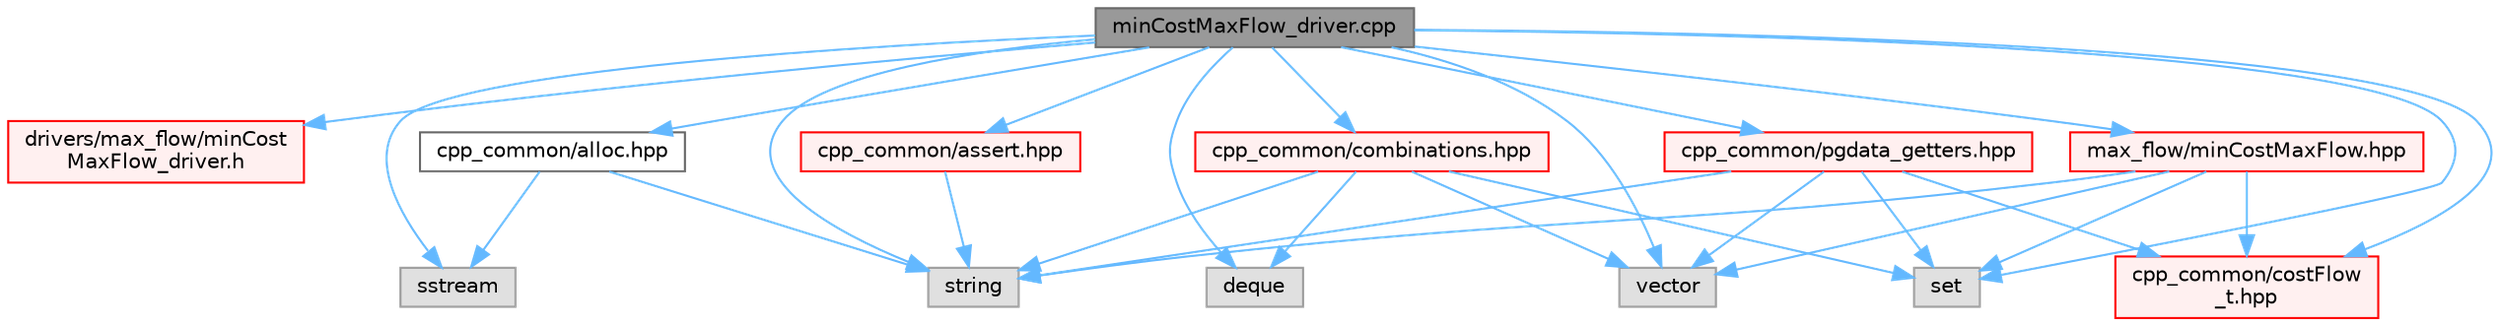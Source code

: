digraph "minCostMaxFlow_driver.cpp"
{
 // LATEX_PDF_SIZE
  bgcolor="transparent";
  edge [fontname=Helvetica,fontsize=10,labelfontname=Helvetica,labelfontsize=10];
  node [fontname=Helvetica,fontsize=10,shape=box,height=0.2,width=0.4];
  Node1 [id="Node000001",label="minCostMaxFlow_driver.cpp",height=0.2,width=0.4,color="gray40", fillcolor="grey60", style="filled", fontcolor="black",tooltip=" "];
  Node1 -> Node2 [id="edge1_Node000001_Node000002",color="steelblue1",style="solid",tooltip=" "];
  Node2 [id="Node000002",label="drivers/max_flow/minCost\lMaxFlow_driver.h",height=0.2,width=0.4,color="red", fillcolor="#FFF0F0", style="filled",URL="$minCostMaxFlow__driver_8h.html",tooltip=" "];
  Node1 -> Node8 [id="edge2_Node000001_Node000008",color="steelblue1",style="solid",tooltip=" "];
  Node8 [id="Node000008",label="sstream",height=0.2,width=0.4,color="grey60", fillcolor="#E0E0E0", style="filled",tooltip=" "];
  Node1 -> Node9 [id="edge3_Node000001_Node000009",color="steelblue1",style="solid",tooltip=" "];
  Node9 [id="Node000009",label="deque",height=0.2,width=0.4,color="grey60", fillcolor="#E0E0E0", style="filled",tooltip=" "];
  Node1 -> Node10 [id="edge4_Node000001_Node000010",color="steelblue1",style="solid",tooltip=" "];
  Node10 [id="Node000010",label="vector",height=0.2,width=0.4,color="grey60", fillcolor="#E0E0E0", style="filled",tooltip=" "];
  Node1 -> Node11 [id="edge5_Node000001_Node000011",color="steelblue1",style="solid",tooltip=" "];
  Node11 [id="Node000011",label="set",height=0.2,width=0.4,color="grey60", fillcolor="#E0E0E0", style="filled",tooltip=" "];
  Node1 -> Node12 [id="edge6_Node000001_Node000012",color="steelblue1",style="solid",tooltip=" "];
  Node12 [id="Node000012",label="string",height=0.2,width=0.4,color="grey60", fillcolor="#E0E0E0", style="filled",tooltip=" "];
  Node1 -> Node13 [id="edge7_Node000001_Node000013",color="steelblue1",style="solid",tooltip=" "];
  Node13 [id="Node000013",label="cpp_common/costFlow\l_t.hpp",height=0.2,width=0.4,color="red", fillcolor="#FFF0F0", style="filled",URL="$costFlow__t_8hpp.html",tooltip=" "];
  Node1 -> Node15 [id="edge8_Node000001_Node000015",color="steelblue1",style="solid",tooltip=" "];
  Node15 [id="Node000015",label="cpp_common/combinations.hpp",height=0.2,width=0.4,color="red", fillcolor="#FFF0F0", style="filled",URL="$combinations_8hpp.html",tooltip=" "];
  Node15 -> Node11 [id="edge9_Node000015_Node000011",color="steelblue1",style="solid",tooltip=" "];
  Node15 -> Node9 [id="edge10_Node000015_Node000009",color="steelblue1",style="solid",tooltip=" "];
  Node15 -> Node10 [id="edge11_Node000015_Node000010",color="steelblue1",style="solid",tooltip=" "];
  Node15 -> Node12 [id="edge12_Node000015_Node000012",color="steelblue1",style="solid",tooltip=" "];
  Node1 -> Node42 [id="edge13_Node000001_Node000042",color="steelblue1",style="solid",tooltip=" "];
  Node42 [id="Node000042",label="cpp_common/pgdata_getters.hpp",height=0.2,width=0.4,color="red", fillcolor="#FFF0F0", style="filled",URL="$pgdata__getters_8hpp.html",tooltip=" "];
  Node42 -> Node12 [id="edge14_Node000042_Node000012",color="steelblue1",style="solid",tooltip=" "];
  Node42 -> Node11 [id="edge15_Node000042_Node000011",color="steelblue1",style="solid",tooltip=" "];
  Node42 -> Node10 [id="edge16_Node000042_Node000010",color="steelblue1",style="solid",tooltip=" "];
  Node42 -> Node13 [id="edge17_Node000042_Node000013",color="steelblue1",style="solid",tooltip=" "];
  Node1 -> Node53 [id="edge18_Node000001_Node000053",color="steelblue1",style="solid",tooltip=" "];
  Node53 [id="Node000053",label="cpp_common/alloc.hpp",height=0.2,width=0.4,color="grey40", fillcolor="white", style="filled",URL="$alloc_8hpp.html",tooltip=" "];
  Node53 -> Node12 [id="edge19_Node000053_Node000012",color="steelblue1",style="solid",tooltip=" "];
  Node53 -> Node8 [id="edge20_Node000053_Node000008",color="steelblue1",style="solid",tooltip=" "];
  Node1 -> Node39 [id="edge21_Node000001_Node000039",color="steelblue1",style="solid",tooltip=" "];
  Node39 [id="Node000039",label="cpp_common/assert.hpp",height=0.2,width=0.4,color="red", fillcolor="#FFF0F0", style="filled",URL="$assert_8hpp.html",tooltip="Assertions Handling."];
  Node39 -> Node12 [id="edge22_Node000039_Node000012",color="steelblue1",style="solid",tooltip=" "];
  Node1 -> Node54 [id="edge23_Node000001_Node000054",color="steelblue1",style="solid",tooltip=" "];
  Node54 [id="Node000054",label="max_flow/minCostMaxFlow.hpp",height=0.2,width=0.4,color="red", fillcolor="#FFF0F0", style="filled",URL="$minCostMaxFlow_8hpp.html",tooltip=" "];
  Node54 -> Node12 [id="edge24_Node000054_Node000012",color="steelblue1",style="solid",tooltip=" "];
  Node54 -> Node10 [id="edge25_Node000054_Node000010",color="steelblue1",style="solid",tooltip=" "];
  Node54 -> Node11 [id="edge26_Node000054_Node000011",color="steelblue1",style="solid",tooltip=" "];
  Node54 -> Node13 [id="edge27_Node000054_Node000013",color="steelblue1",style="solid",tooltip=" "];
}
